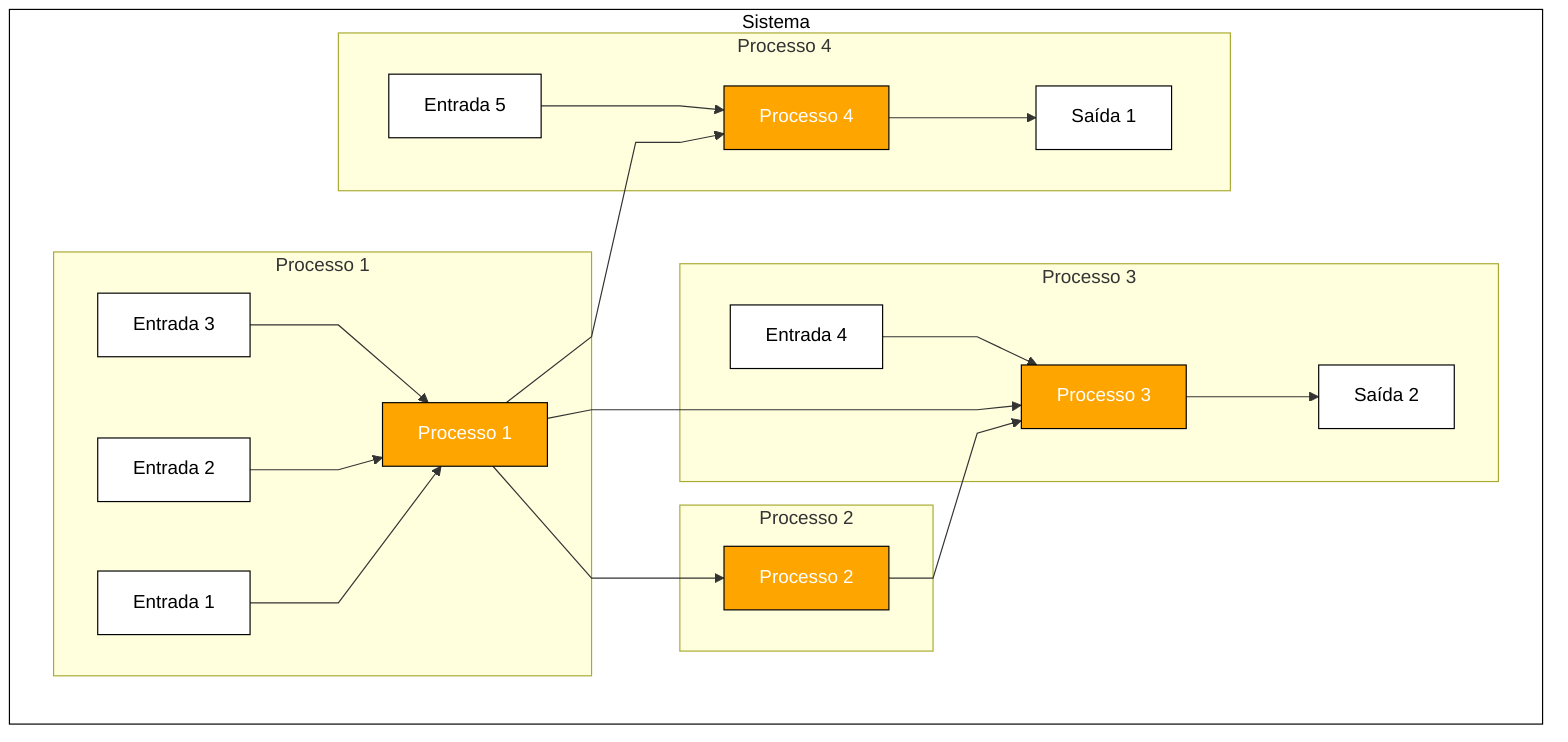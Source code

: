 %%{ init: { 'flowchart': { 'curve': 'linear' } } }%%
graph LR;

    Entrada1["Entrada 1"]
    Entrada2["Entrada 2"]
    Entrada3["Entrada 3"]
    Entrada4["Entrada 4"]
    Entrada5["Entrada 5"]

    PROCESSO1["Processo 1"]
    PROCESSO2["Processo 2"]
    PROCESSO3["Processo 3"]
    PROCESSO4["Processo 4"]

    Saída1["Saída 1"]
    Saída2["Saída 2"]

    Sistema:::white

    subgraph Sistema[Sistema]
    direction LR
    subgraph Processo 1
    Entrada1:::white --> PROCESSO1:::black
    Entrada2:::white --> PROCESSO1:::black
    Entrada3:::white --> PROCESSO1:::black
    end

    subgraph Processo 2
    PROCESSO1:::black --> PROCESSO2:::black
    end

    subgraph Processo 3
    PROCESSO2:::black --> PROCESSO3:::black  
    PROCESSO3:::black --> Saída2:::white
    PROCESSO1:::black --> PROCESSO3:::black
    Entrada4:::white --> PROCESSO3:::black
    end

    subgraph Processo 4
    PROCESSO1:::black --> PROCESSO4:::black
    PROCESSO4:::black --> Saída1:::white
    Entrada5:::white --> PROCESSO4:::black
    end
    
    end
    classDef white fill:#FFFFFF, color:#000000, stroke:#000000
    classDef black fill:orange, color:#FFFFFF, stroke:#000000